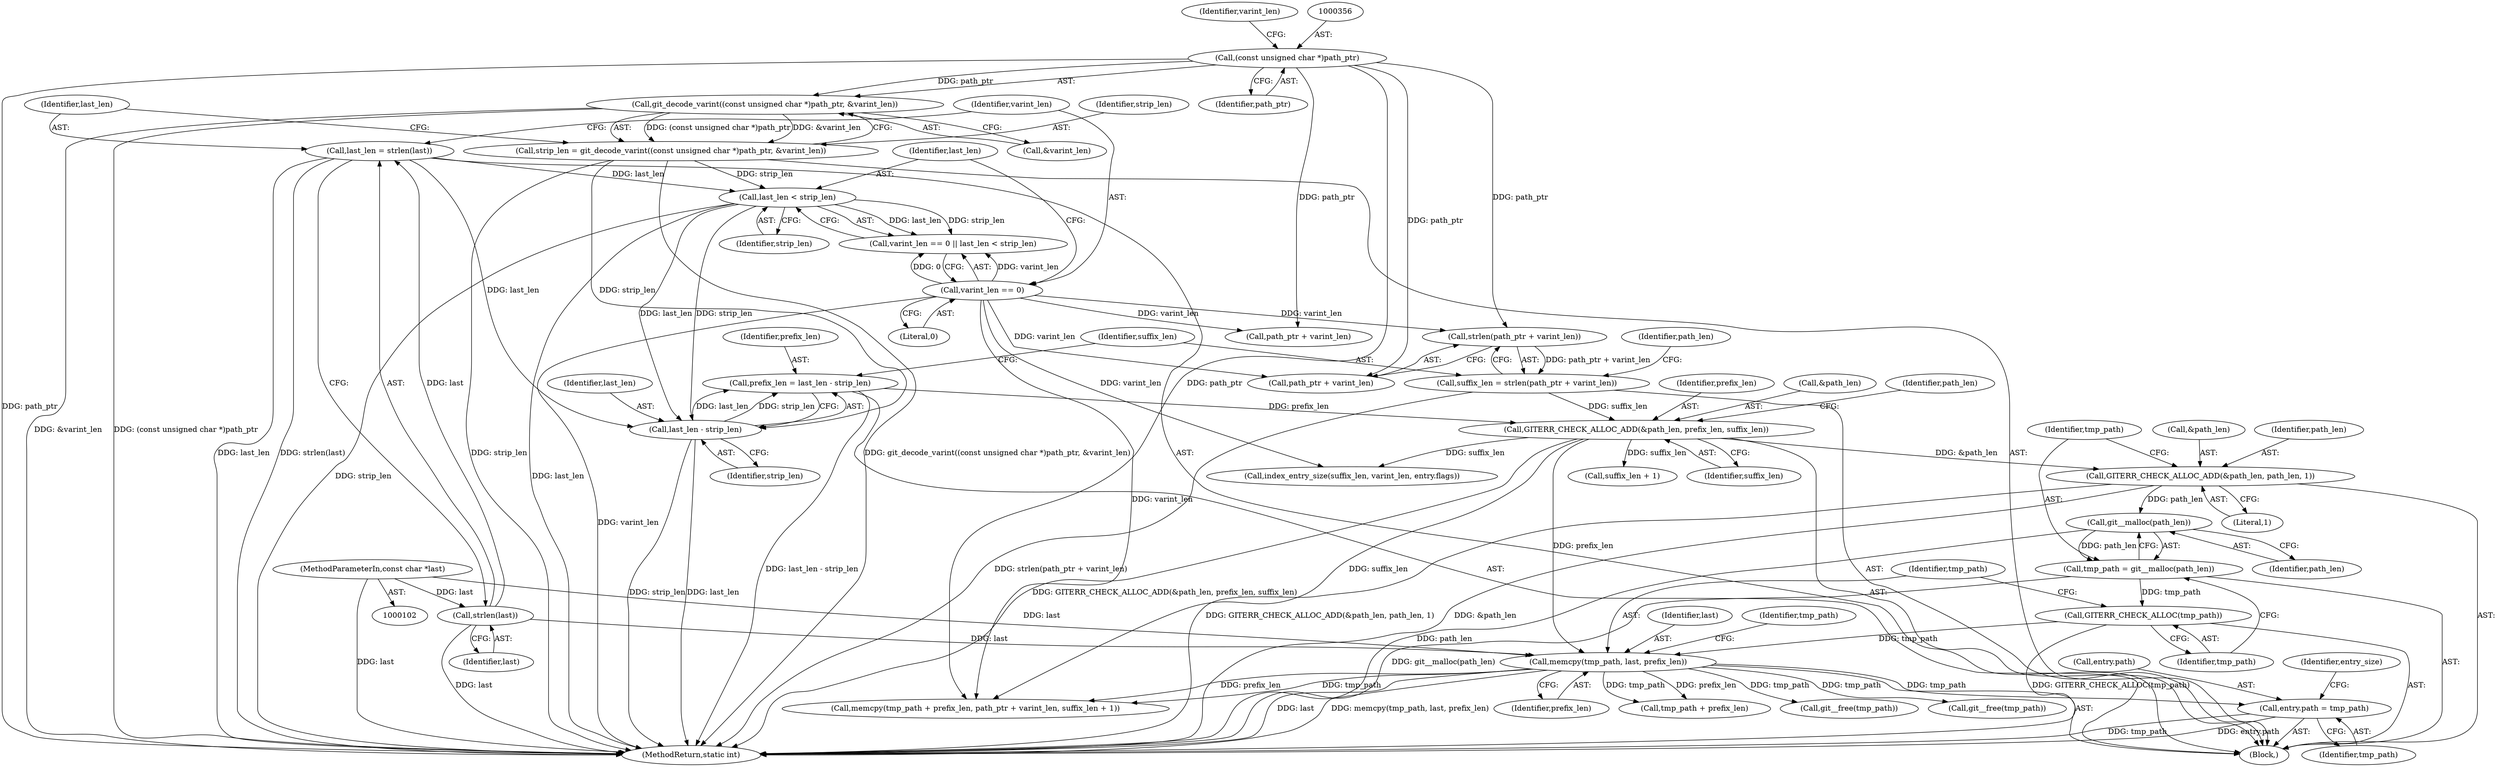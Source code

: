 digraph "0_libgit2_3207ddb0103543da8ad2139ec6539f590f9900c1@pointer" {
"1000424" [label="(Call,entry.path = tmp_path)"];
"1000402" [label="(Call,memcpy(tmp_path, last, prefix_len))"];
"1000400" [label="(Call,GITERR_CHECK_ALLOC(tmp_path))"];
"1000396" [label="(Call,tmp_path = git__malloc(path_len))"];
"1000398" [label="(Call,git__malloc(path_len))"];
"1000391" [label="(Call,GITERR_CHECK_ALLOC_ADD(&path_len, path_len, 1))"];
"1000386" [label="(Call,GITERR_CHECK_ALLOC_ADD(&path_len, prefix_len, suffix_len))"];
"1000375" [label="(Call,prefix_len = last_len - strip_len)"];
"1000377" [label="(Call,last_len - strip_len)"];
"1000360" [label="(Call,last_len = strlen(last))"];
"1000362" [label="(Call,strlen(last))"];
"1000108" [label="(MethodParameterIn,const char *last)"];
"1000369" [label="(Call,last_len < strip_len)"];
"1000352" [label="(Call,strip_len = git_decode_varint((const unsigned char *)path_ptr, &varint_len))"];
"1000354" [label="(Call,git_decode_varint((const unsigned char *)path_ptr, &varint_len))"];
"1000355" [label="(Call,(const unsigned char *)path_ptr)"];
"1000380" [label="(Call,suffix_len = strlen(path_ptr + varint_len))"];
"1000382" [label="(Call,strlen(path_ptr + varint_len))"];
"1000366" [label="(Call,varint_len == 0)"];
"1000424" [label="(Call,entry.path = tmp_path)"];
"1000404" [label="(Identifier,last)"];
"1000396" [label="(Call,tmp_path = git__malloc(path_len))"];
"1000381" [label="(Identifier,suffix_len)"];
"1000369" [label="(Call,last_len < strip_len)"];
"1000391" [label="(Call,GITERR_CHECK_ALLOC_ADD(&path_len, path_len, 1))"];
"1000365" [label="(Call,varint_len == 0 || last_len < strip_len)"];
"1000354" [label="(Call,git_decode_varint((const unsigned char *)path_ptr, &varint_len))"];
"1000363" [label="(Identifier,last)"];
"1000353" [label="(Identifier,strip_len)"];
"1000108" [label="(MethodParameterIn,const char *last)"];
"1000408" [label="(Identifier,tmp_path)"];
"1000387" [label="(Call,&path_len)"];
"1000405" [label="(Identifier,prefix_len)"];
"1000386" [label="(Call,GITERR_CHECK_ALLOC_ADD(&path_len, prefix_len, suffix_len))"];
"1000375" [label="(Call,prefix_len = last_len - strip_len)"];
"1000359" [label="(Identifier,varint_len)"];
"1000395" [label="(Literal,1)"];
"1000467" [label="(MethodReturn,static int)"];
"1000370" [label="(Identifier,last_len)"];
"1000397" [label="(Identifier,tmp_path)"];
"1000355" [label="(Call,(const unsigned char *)path_ptr)"];
"1000357" [label="(Identifier,path_ptr)"];
"1000383" [label="(Call,path_ptr + varint_len)"];
"1000406" [label="(Call,memcpy(tmp_path + prefix_len, path_ptr + varint_len, suffix_len + 1))"];
"1000377" [label="(Call,last_len - strip_len)"];
"1000382" [label="(Call,strlen(path_ptr + varint_len))"];
"1000378" [label="(Identifier,last_len)"];
"1000394" [label="(Identifier,path_len)"];
"1000401" [label="(Identifier,tmp_path)"];
"1000425" [label="(Call,entry.path)"];
"1000407" [label="(Call,tmp_path + prefix_len)"];
"1000413" [label="(Call,suffix_len + 1)"];
"1000376" [label="(Identifier,prefix_len)"];
"1000367" [label="(Identifier,varint_len)"];
"1000431" [label="(Identifier,entry_size)"];
"1000379" [label="(Identifier,strip_len)"];
"1000371" [label="(Identifier,strip_len)"];
"1000366" [label="(Call,varint_len == 0)"];
"1000398" [label="(Call,git__malloc(path_len))"];
"1000345" [label="(Block,)"];
"1000368" [label="(Literal,0)"];
"1000360" [label="(Call,last_len = strlen(last))"];
"1000393" [label="(Identifier,path_len)"];
"1000399" [label="(Identifier,path_len)"];
"1000392" [label="(Call,&path_len)"];
"1000390" [label="(Identifier,suffix_len)"];
"1000403" [label="(Identifier,tmp_path)"];
"1000410" [label="(Call,path_ptr + varint_len)"];
"1000388" [label="(Identifier,path_len)"];
"1000380" [label="(Call,suffix_len = strlen(path_ptr + varint_len))"];
"1000352" [label="(Call,strip_len = git_decode_varint((const unsigned char *)path_ptr, &varint_len))"];
"1000389" [label="(Identifier,prefix_len)"];
"1000454" [label="(Call,git__free(tmp_path))"];
"1000459" [label="(Call,git__free(tmp_path))"];
"1000402" [label="(Call,memcpy(tmp_path, last, prefix_len))"];
"1000361" [label="(Identifier,last_len)"];
"1000428" [label="(Identifier,tmp_path)"];
"1000418" [label="(Call,index_entry_size(suffix_len, varint_len, entry.flags))"];
"1000362" [label="(Call,strlen(last))"];
"1000358" [label="(Call,&varint_len)"];
"1000400" [label="(Call,GITERR_CHECK_ALLOC(tmp_path))"];
"1000424" -> "1000345"  [label="AST: "];
"1000424" -> "1000428"  [label="CFG: "];
"1000425" -> "1000424"  [label="AST: "];
"1000428" -> "1000424"  [label="AST: "];
"1000431" -> "1000424"  [label="CFG: "];
"1000424" -> "1000467"  [label="DDG: tmp_path"];
"1000424" -> "1000467"  [label="DDG: entry.path"];
"1000402" -> "1000424"  [label="DDG: tmp_path"];
"1000402" -> "1000345"  [label="AST: "];
"1000402" -> "1000405"  [label="CFG: "];
"1000403" -> "1000402"  [label="AST: "];
"1000404" -> "1000402"  [label="AST: "];
"1000405" -> "1000402"  [label="AST: "];
"1000408" -> "1000402"  [label="CFG: "];
"1000402" -> "1000467"  [label="DDG: last"];
"1000402" -> "1000467"  [label="DDG: memcpy(tmp_path, last, prefix_len)"];
"1000400" -> "1000402"  [label="DDG: tmp_path"];
"1000362" -> "1000402"  [label="DDG: last"];
"1000108" -> "1000402"  [label="DDG: last"];
"1000386" -> "1000402"  [label="DDG: prefix_len"];
"1000402" -> "1000406"  [label="DDG: tmp_path"];
"1000402" -> "1000406"  [label="DDG: prefix_len"];
"1000402" -> "1000407"  [label="DDG: tmp_path"];
"1000402" -> "1000407"  [label="DDG: prefix_len"];
"1000402" -> "1000454"  [label="DDG: tmp_path"];
"1000402" -> "1000459"  [label="DDG: tmp_path"];
"1000400" -> "1000345"  [label="AST: "];
"1000400" -> "1000401"  [label="CFG: "];
"1000401" -> "1000400"  [label="AST: "];
"1000403" -> "1000400"  [label="CFG: "];
"1000400" -> "1000467"  [label="DDG: GITERR_CHECK_ALLOC(tmp_path)"];
"1000396" -> "1000400"  [label="DDG: tmp_path"];
"1000396" -> "1000345"  [label="AST: "];
"1000396" -> "1000398"  [label="CFG: "];
"1000397" -> "1000396"  [label="AST: "];
"1000398" -> "1000396"  [label="AST: "];
"1000401" -> "1000396"  [label="CFG: "];
"1000396" -> "1000467"  [label="DDG: git__malloc(path_len)"];
"1000398" -> "1000396"  [label="DDG: path_len"];
"1000398" -> "1000399"  [label="CFG: "];
"1000399" -> "1000398"  [label="AST: "];
"1000398" -> "1000467"  [label="DDG: path_len"];
"1000391" -> "1000398"  [label="DDG: path_len"];
"1000391" -> "1000345"  [label="AST: "];
"1000391" -> "1000395"  [label="CFG: "];
"1000392" -> "1000391"  [label="AST: "];
"1000394" -> "1000391"  [label="AST: "];
"1000395" -> "1000391"  [label="AST: "];
"1000397" -> "1000391"  [label="CFG: "];
"1000391" -> "1000467"  [label="DDG: &path_len"];
"1000391" -> "1000467"  [label="DDG: GITERR_CHECK_ALLOC_ADD(&path_len, path_len, 1)"];
"1000386" -> "1000391"  [label="DDG: &path_len"];
"1000386" -> "1000345"  [label="AST: "];
"1000386" -> "1000390"  [label="CFG: "];
"1000387" -> "1000386"  [label="AST: "];
"1000389" -> "1000386"  [label="AST: "];
"1000390" -> "1000386"  [label="AST: "];
"1000393" -> "1000386"  [label="CFG: "];
"1000386" -> "1000467"  [label="DDG: GITERR_CHECK_ALLOC_ADD(&path_len, prefix_len, suffix_len)"];
"1000375" -> "1000386"  [label="DDG: prefix_len"];
"1000380" -> "1000386"  [label="DDG: suffix_len"];
"1000386" -> "1000406"  [label="DDG: suffix_len"];
"1000386" -> "1000413"  [label="DDG: suffix_len"];
"1000386" -> "1000418"  [label="DDG: suffix_len"];
"1000375" -> "1000345"  [label="AST: "];
"1000375" -> "1000377"  [label="CFG: "];
"1000376" -> "1000375"  [label="AST: "];
"1000377" -> "1000375"  [label="AST: "];
"1000381" -> "1000375"  [label="CFG: "];
"1000375" -> "1000467"  [label="DDG: last_len - strip_len"];
"1000377" -> "1000375"  [label="DDG: last_len"];
"1000377" -> "1000375"  [label="DDG: strip_len"];
"1000377" -> "1000379"  [label="CFG: "];
"1000378" -> "1000377"  [label="AST: "];
"1000379" -> "1000377"  [label="AST: "];
"1000377" -> "1000467"  [label="DDG: strip_len"];
"1000377" -> "1000467"  [label="DDG: last_len"];
"1000360" -> "1000377"  [label="DDG: last_len"];
"1000369" -> "1000377"  [label="DDG: last_len"];
"1000369" -> "1000377"  [label="DDG: strip_len"];
"1000352" -> "1000377"  [label="DDG: strip_len"];
"1000360" -> "1000345"  [label="AST: "];
"1000360" -> "1000362"  [label="CFG: "];
"1000361" -> "1000360"  [label="AST: "];
"1000362" -> "1000360"  [label="AST: "];
"1000367" -> "1000360"  [label="CFG: "];
"1000360" -> "1000467"  [label="DDG: last_len"];
"1000360" -> "1000467"  [label="DDG: strlen(last)"];
"1000362" -> "1000360"  [label="DDG: last"];
"1000360" -> "1000369"  [label="DDG: last_len"];
"1000362" -> "1000363"  [label="CFG: "];
"1000363" -> "1000362"  [label="AST: "];
"1000362" -> "1000467"  [label="DDG: last"];
"1000108" -> "1000362"  [label="DDG: last"];
"1000108" -> "1000102"  [label="AST: "];
"1000108" -> "1000467"  [label="DDG: last"];
"1000369" -> "1000365"  [label="AST: "];
"1000369" -> "1000371"  [label="CFG: "];
"1000370" -> "1000369"  [label="AST: "];
"1000371" -> "1000369"  [label="AST: "];
"1000365" -> "1000369"  [label="CFG: "];
"1000369" -> "1000467"  [label="DDG: last_len"];
"1000369" -> "1000467"  [label="DDG: strip_len"];
"1000369" -> "1000365"  [label="DDG: last_len"];
"1000369" -> "1000365"  [label="DDG: strip_len"];
"1000352" -> "1000369"  [label="DDG: strip_len"];
"1000352" -> "1000345"  [label="AST: "];
"1000352" -> "1000354"  [label="CFG: "];
"1000353" -> "1000352"  [label="AST: "];
"1000354" -> "1000352"  [label="AST: "];
"1000361" -> "1000352"  [label="CFG: "];
"1000352" -> "1000467"  [label="DDG: strip_len"];
"1000352" -> "1000467"  [label="DDG: git_decode_varint((const unsigned char *)path_ptr, &varint_len)"];
"1000354" -> "1000352"  [label="DDG: (const unsigned char *)path_ptr"];
"1000354" -> "1000352"  [label="DDG: &varint_len"];
"1000354" -> "1000358"  [label="CFG: "];
"1000355" -> "1000354"  [label="AST: "];
"1000358" -> "1000354"  [label="AST: "];
"1000354" -> "1000467"  [label="DDG: &varint_len"];
"1000354" -> "1000467"  [label="DDG: (const unsigned char *)path_ptr"];
"1000355" -> "1000354"  [label="DDG: path_ptr"];
"1000355" -> "1000357"  [label="CFG: "];
"1000356" -> "1000355"  [label="AST: "];
"1000357" -> "1000355"  [label="AST: "];
"1000359" -> "1000355"  [label="CFG: "];
"1000355" -> "1000467"  [label="DDG: path_ptr"];
"1000355" -> "1000382"  [label="DDG: path_ptr"];
"1000355" -> "1000383"  [label="DDG: path_ptr"];
"1000355" -> "1000406"  [label="DDG: path_ptr"];
"1000355" -> "1000410"  [label="DDG: path_ptr"];
"1000380" -> "1000345"  [label="AST: "];
"1000380" -> "1000382"  [label="CFG: "];
"1000381" -> "1000380"  [label="AST: "];
"1000382" -> "1000380"  [label="AST: "];
"1000388" -> "1000380"  [label="CFG: "];
"1000380" -> "1000467"  [label="DDG: strlen(path_ptr + varint_len)"];
"1000382" -> "1000380"  [label="DDG: path_ptr + varint_len"];
"1000382" -> "1000383"  [label="CFG: "];
"1000383" -> "1000382"  [label="AST: "];
"1000366" -> "1000382"  [label="DDG: varint_len"];
"1000366" -> "1000365"  [label="AST: "];
"1000366" -> "1000368"  [label="CFG: "];
"1000367" -> "1000366"  [label="AST: "];
"1000368" -> "1000366"  [label="AST: "];
"1000370" -> "1000366"  [label="CFG: "];
"1000365" -> "1000366"  [label="CFG: "];
"1000366" -> "1000467"  [label="DDG: varint_len"];
"1000366" -> "1000365"  [label="DDG: varint_len"];
"1000366" -> "1000365"  [label="DDG: 0"];
"1000366" -> "1000383"  [label="DDG: varint_len"];
"1000366" -> "1000406"  [label="DDG: varint_len"];
"1000366" -> "1000410"  [label="DDG: varint_len"];
"1000366" -> "1000418"  [label="DDG: varint_len"];
}
